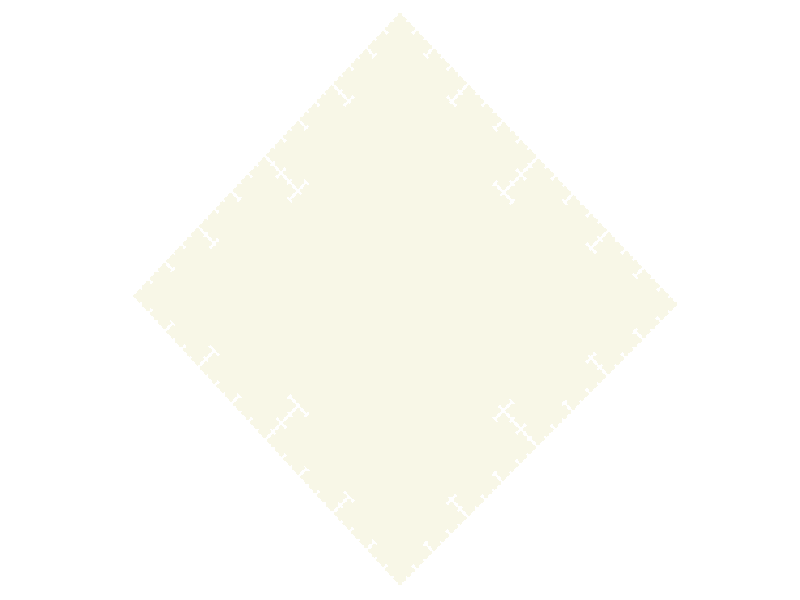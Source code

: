 //FRACTAL MADE FROM SPHERE//Files with predefined colors and textures#include "colors.inc"#include "glass.inc"#include "golds.inc"#include "metals.inc"#include "stones.inc"#include "woods.inc"//Place the cameracamera {  sky <0,0,1>           //Don't change this  direction <-1,0,0>    //Don't change this    right <-4/3,0,0>      //Don't change this  location <30,10,1.5> //Camera location  look_at <0,0,0>     //Where camera is pointing  angle 10              //Angle of the view--increase to see more, decrease to see less}global_settings { ambient_light White } //Place a lightlight_source {  <10,0,0>             color White*2        }//Set a background colorbackground { color White }//Create a "floor"//plane {//  <0,0,1>, 0            //  texture { T_Silver_3A }       //}//Sphere with specified center point and radius#declare mysphere = sphere { <0,0,0>, 1 texture {T_Silver_1A} };#declare counter=1;#while(counter < 7)  #declare mysphere=union{    object{mysphere}    object{mysphere scale .5 translate x}    object{mysphere scale .5 translate y}    object{mysphere scale .5 translate z}    object{mysphere scale .5 translate -x}    object{mysphere scale .5 translate -y}    object{mysphere scale .5 translate -z}}  #declare counter=counter+1;#end//Display the fractalmysphere      